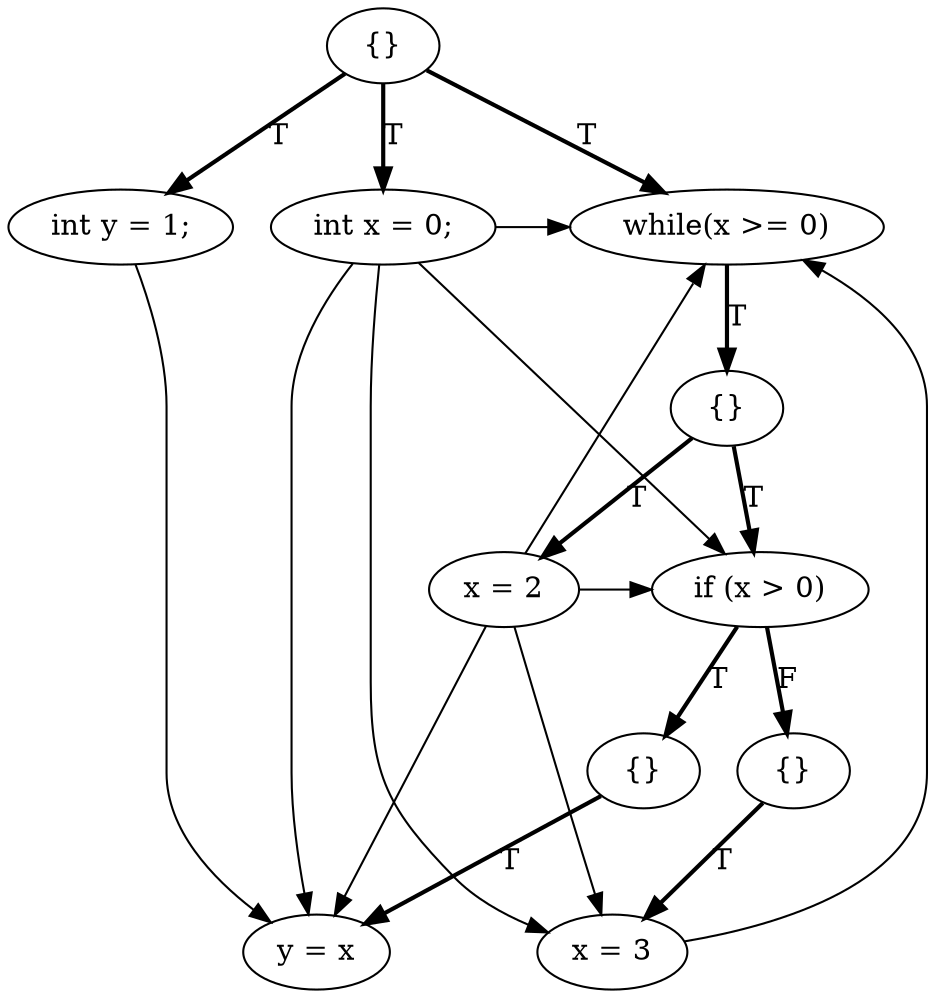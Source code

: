 digraph {
rankdir=TD;
0[label="{}"]; 
0 -> 1[label="T",style=bold];
1[label="int x = 0;"];
1 -> 3;
1 -> 4;
1 -> 6;
1 -> 9;
0 -> 2[label="T",style=bold];
2[label="int y = 1;"];
2 -> 3;
0 -> 9[label="T",style=bold];
9[label="while(x >= 0)"]; 
9 -> 10[label="T",style=bold];
10[label="{}"]; 
10 -> 6[label="T",style=bold];
6[label="if (x > 0)"]; 
6 -> 7[label="T",style=bold];
7[label="{}"]; 
7 -> 3[label="T",style=bold];
3[label="y = x"];
6 -> 8[label="F",style=bold];
8[label="{}"]; 
8 -> 4[label="T",style=bold];
4[label="x = 3"];
4 -> 9;
10 -> 5[label="T",style=bold];
5[label="x = 2"];
5 -> 3;
5 -> 4;
5 -> 6;
5 -> 9;
{ rank=same 1 2 9 }{ rank=same 10 }{ rank=same 6 5 }{ rank=same 7 8 }{ rank=same 3 4 }
}